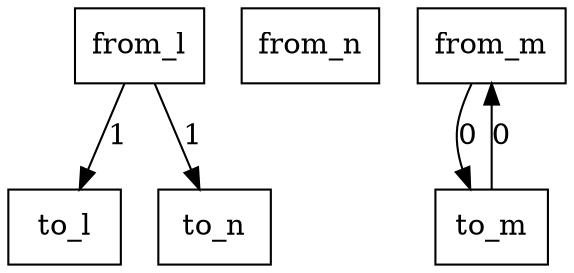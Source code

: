 digraph {
    graph [rankdir=TB
          ,bgcolor=transparent];
    node [shape=box
         ,fillcolor=white
         ,style=filled];
    0 [label=<from_l>];
    1 [label=<from_n>];
    2 [label=<from_m>];
    3 [label=<to_l>];
    4 [label=<to_n>];
    5 [label=<to_m>];
    0 -> 3 [label=1];
    0 -> 4 [label=1];
    2 -> 5 [label=0];
    5 -> 2 [label=0];
}
